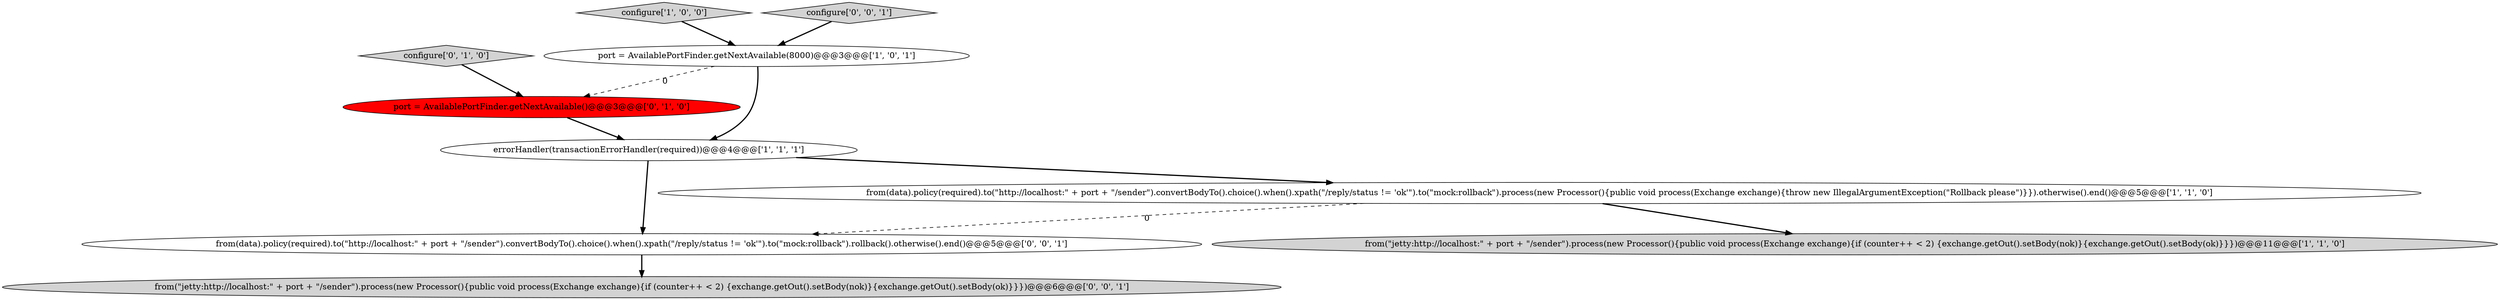 digraph {
6 [style = filled, label = "configure['0', '1', '0']", fillcolor = lightgray, shape = diamond image = "AAA0AAABBB2BBB"];
9 [style = filled, label = "from(\"jetty:http://localhost:\" + port + \"/sender\").process(new Processor(){public void process(Exchange exchange){if (counter++ < 2) {exchange.getOut().setBody(nok)}{exchange.getOut().setBody(ok)}}})@@@6@@@['0', '0', '1']", fillcolor = lightgray, shape = ellipse image = "AAA0AAABBB3BBB"];
2 [style = filled, label = "configure['1', '0', '0']", fillcolor = lightgray, shape = diamond image = "AAA0AAABBB1BBB"];
7 [style = filled, label = "from(data).policy(required).to(\"http://localhost:\" + port + \"/sender\").convertBodyTo().choice().when().xpath(\"/reply/status != 'ok'\").to(\"mock:rollback\").rollback().otherwise().end()@@@5@@@['0', '0', '1']", fillcolor = white, shape = ellipse image = "AAA0AAABBB3BBB"];
4 [style = filled, label = "errorHandler(transactionErrorHandler(required))@@@4@@@['1', '1', '1']", fillcolor = white, shape = ellipse image = "AAA0AAABBB1BBB"];
1 [style = filled, label = "port = AvailablePortFinder.getNextAvailable(8000)@@@3@@@['1', '0', '1']", fillcolor = white, shape = ellipse image = "AAA0AAABBB1BBB"];
5 [style = filled, label = "port = AvailablePortFinder.getNextAvailable()@@@3@@@['0', '1', '0']", fillcolor = red, shape = ellipse image = "AAA1AAABBB2BBB"];
3 [style = filled, label = "from(data).policy(required).to(\"http://localhost:\" + port + \"/sender\").convertBodyTo().choice().when().xpath(\"/reply/status != 'ok'\").to(\"mock:rollback\").process(new Processor(){public void process(Exchange exchange){throw new IllegalArgumentException(\"Rollback please\")}}).otherwise().end()@@@5@@@['1', '1', '0']", fillcolor = white, shape = ellipse image = "AAA0AAABBB1BBB"];
8 [style = filled, label = "configure['0', '0', '1']", fillcolor = lightgray, shape = diamond image = "AAA0AAABBB3BBB"];
0 [style = filled, label = "from(\"jetty:http://localhost:\" + port + \"/sender\").process(new Processor(){public void process(Exchange exchange){if (counter++ < 2) {exchange.getOut().setBody(nok)}{exchange.getOut().setBody(ok)}}})@@@11@@@['1', '1', '0']", fillcolor = lightgray, shape = ellipse image = "AAA0AAABBB1BBB"];
7->9 [style = bold, label=""];
8->1 [style = bold, label=""];
3->0 [style = bold, label=""];
4->3 [style = bold, label=""];
6->5 [style = bold, label=""];
1->4 [style = bold, label=""];
1->5 [style = dashed, label="0"];
3->7 [style = dashed, label="0"];
2->1 [style = bold, label=""];
4->7 [style = bold, label=""];
5->4 [style = bold, label=""];
}
